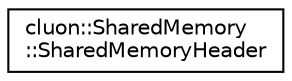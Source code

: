 digraph "Graphical Class Hierarchy"
{
 // LATEX_PDF_SIZE
  edge [fontname="Helvetica",fontsize="10",labelfontname="Helvetica",labelfontsize="10"];
  node [fontname="Helvetica",fontsize="10",shape=record];
  rankdir="LR";
  Node0 [label="cluon::SharedMemory\l::SharedMemoryHeader",height=0.2,width=0.4,color="black", fillcolor="white", style="filled",URL="$structcluon_1_1SharedMemory_1_1SharedMemoryHeader.html",tooltip=" "];
}
